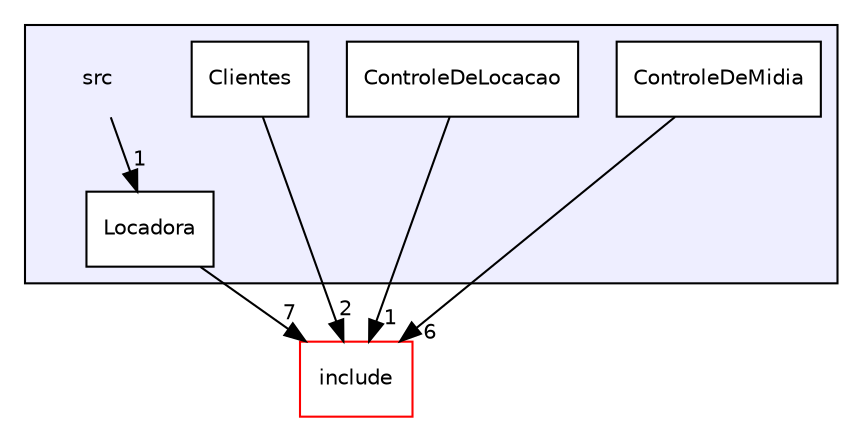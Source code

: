 digraph "src" {
  compound=true
  node [ fontsize="10", fontname="Helvetica"];
  edge [ labelfontsize="10", labelfontname="Helvetica"];
  subgraph clusterdir_68267d1309a1af8e8297ef4c3efbcdba {
    graph [ bgcolor="#eeeeff", pencolor="black", label="" URL="dir_68267d1309a1af8e8297ef4c3efbcdba.html"];
    dir_68267d1309a1af8e8297ef4c3efbcdba [shape=plaintext label="src"];
  dir_81c23117090b955391dc7ace2f8772ae [shape=box label="Clientes" fillcolor="white" style="filled" URL="dir_81c23117090b955391dc7ace2f8772ae.html"];
  dir_3e0645602e8ba7a1beb456223132d255 [shape=box label="ControleDeLocacao" fillcolor="white" style="filled" URL="dir_3e0645602e8ba7a1beb456223132d255.html"];
  dir_761b184ee38993b3c2917a9cdc93402d [shape=box label="ControleDeMidia" fillcolor="white" style="filled" URL="dir_761b184ee38993b3c2917a9cdc93402d.html"];
  dir_9fa6cd638e9abab962eded7a908002f1 [shape=box label="Locadora" fillcolor="white" style="filled" URL="dir_9fa6cd638e9abab962eded7a908002f1.html"];
  }
  dir_d44c64559bbebec7f509842c48db8b23 [shape=box label="include" fillcolor="white" style="filled" color="red" URL="dir_d44c64559bbebec7f509842c48db8b23.html"];
  dir_68267d1309a1af8e8297ef4c3efbcdba->dir_9fa6cd638e9abab962eded7a908002f1 [headlabel="1", labeldistance=1.5 headhref="dir_000005_000009.html"];
  dir_761b184ee38993b3c2917a9cdc93402d->dir_d44c64559bbebec7f509842c48db8b23 [headlabel="6", labeldistance=1.5 headhref="dir_000008_000000.html"];
  dir_9fa6cd638e9abab962eded7a908002f1->dir_d44c64559bbebec7f509842c48db8b23 [headlabel="7", labeldistance=1.5 headhref="dir_000009_000000.html"];
  dir_3e0645602e8ba7a1beb456223132d255->dir_d44c64559bbebec7f509842c48db8b23 [headlabel="1", labeldistance=1.5 headhref="dir_000007_000000.html"];
  dir_81c23117090b955391dc7ace2f8772ae->dir_d44c64559bbebec7f509842c48db8b23 [headlabel="2", labeldistance=1.5 headhref="dir_000006_000000.html"];
}
